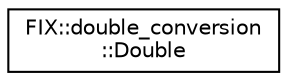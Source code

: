 digraph "Graphical Class Hierarchy"
{
  edge [fontname="Helvetica",fontsize="10",labelfontname="Helvetica",labelfontsize="10"];
  node [fontname="Helvetica",fontsize="10",shape=record];
  rankdir="LR";
  Node0 [label="FIX::double_conversion\l::Double",height=0.2,width=0.4,color="black", fillcolor="white", style="filled",URL="$class_f_i_x_1_1double__conversion_1_1_double.html"];
}
